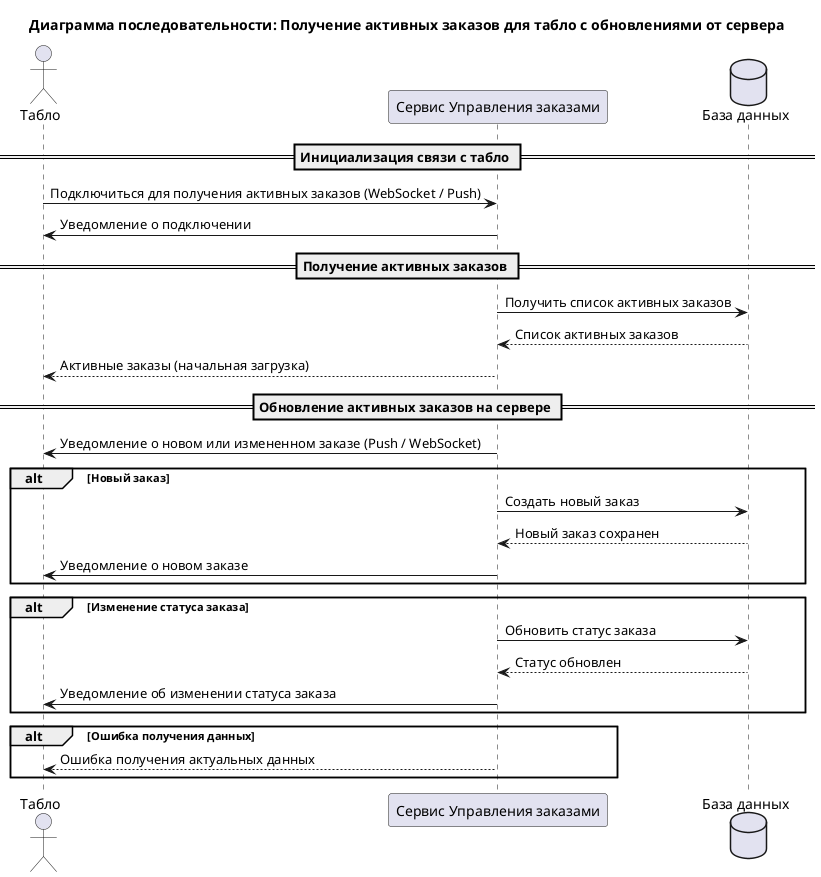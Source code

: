 @startuml
title Диаграмма последовательности: Получение активных заказов для табло с обновлениями от сервера

actor "Табло" as Display
participant "Сервис Управления заказами" as OrderService
database "База данных" as DB

== Инициализация связи с табло ==
Display -> OrderService: Подключиться для получения активных заказов (WebSocket / Push)
OrderService -> Display: Уведомление о подключении

== Получение активных заказов ==
OrderService -> DB: Получить список активных заказов
DB --> OrderService: Список активных заказов
OrderService --> Display: Активные заказы (начальная загрузка)

== Обновление активных заказов на сервере ==
OrderService -> Display: Уведомление о новом или измененном заказе (Push / WebSocket)

alt Новый заказ
    OrderService -> DB: Создать новый заказ
    DB --> OrderService: Новый заказ сохранен
    OrderService -> Display: Уведомление о новом заказе
end

alt Изменение статуса заказа
    OrderService -> DB: Обновить статус заказа
    DB --> OrderService: Статус обновлен
    OrderService -> Display: Уведомление об изменении статуса заказа
end

alt Ошибка получения данных
    OrderService --> Display: Ошибка получения актуальных данных
end

@enduml
